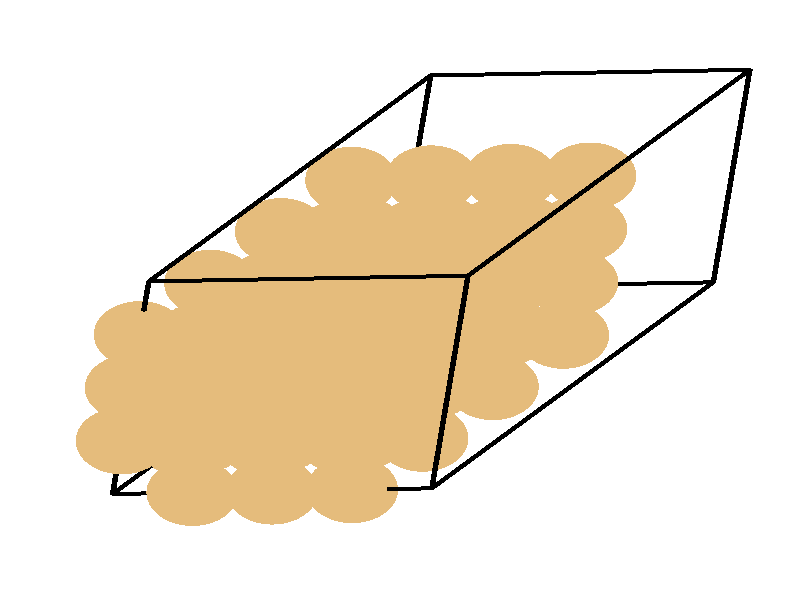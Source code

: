 #include "colors.inc"
#include "finish.inc"

global_settings {assumed_gamma 1 max_trace_level 6}
background {color White}
camera {orthographic
  right -20.35*x up 21.03*y
  direction 1.00*z
  location <0,0,50.00> look_at <0,0,0>}
light_source {<  2.00,   3.00,  40.00> color White
  area_light <0.70, 0, 0>, <0, 0.70, 0>, 3, 3
  adaptive 1 jitter}

#declare simple = finish {phong 0.7}
#declare pale = finish {ambient .5 diffuse .85 roughness .001 specular 0.200 }
#declare intermediate = finish {ambient 0.3 diffuse 0.6 specular 0.10 roughness 0.04 }
#declare vmd = finish {ambient .0 diffuse .65 phong 0.1 phong_size 40. specular 0.500 }
#declare jmol = finish {ambient .2 diffuse .6 specular 1 roughness .001 metallic}
#declare ase2 = finish {ambient 0.05 brilliance 3 diffuse 0.6 metallic specular 0.70 roughness 0.04 reflection 0.15}
#declare ase3 = finish {ambient .15 brilliance 2 diffuse .6 metallic specular 1. roughness .001 reflection .0}
#declare glass = finish {ambient .05 diffuse .3 specular 1. roughness .001}
#declare glass2 = finish {ambient .0 diffuse .3 specular 1. reflection .25 roughness .001}
#declare Rcell = 0.070;
#declare Rbond = 0.100;

#macro atom(LOC, R, COL, TRANS, FIN)
  sphere{LOC, R texture{pigment{color COL transmit TRANS} finish{FIN}}}
#end
#macro constrain(LOC, R, COL, TRANS FIN)
union{torus{R, Rcell rotate 45*z texture{pigment{color COL transmit TRANS} finish{FIN}}}
      torus{R, Rcell rotate -45*z texture{pigment{color COL transmit TRANS} finish{FIN}}}
      translate LOC}
#end

cylinder {< -7.31,  -6.80, -13.19>, < -6.39,   0.65,  -6.23>, Rcell pigment {Black}}
cylinder {<  0.81,  -6.60,  -6.95>, <  1.73,   0.85,   0.01>, Rcell pigment {Black}}
cylinder {<  7.97,   0.62,  -8.11>, <  8.90,   8.07,  -1.15>, Rcell pigment {Black}}
cylinder {< -0.15,   0.42, -14.34>, <  0.78,   7.87,  -7.38>, Rcell pigment {Black}}
cylinder {< -7.31,  -6.80, -13.19>, <  0.81,  -6.60,  -6.95>, Rcell pigment {Black}}
cylinder {< -6.39,   0.65,  -6.23>, <  1.73,   0.85,   0.01>, Rcell pigment {Black}}
cylinder {<  0.78,   7.87,  -7.38>, <  8.90,   8.07,  -1.15>, Rcell pigment {Black}}
cylinder {< -0.15,   0.42, -14.34>, <  7.97,   0.62,  -8.11>, Rcell pigment {Black}}
cylinder {< -7.31,  -6.80, -13.19>, < -0.15,   0.42, -14.34>, Rcell pigment {Black}}
cylinder {< -6.39,   0.65,  -6.23>, <  0.78,   7.87,  -7.38>, Rcell pigment {Black}}
cylinder {<  1.73,   0.85,   0.01>, <  8.90,   8.07,  -1.15>, Rcell pigment {Black}}
cylinder {<  0.81,  -6.60,  -6.95>, <  7.97,   0.62,  -8.11>, Rcell pigment {Black}}
atom(< -5.52,  -5.00, -13.48>, 1.17, rgb <0.78, 0.50, 0.20>, 0.0, ase2) // #0 
atom(< -3.73,  -3.19, -13.77>, 1.17, rgb <0.78, 0.50, 0.20>, 0.0, ase2) // #1 
atom(< -1.94,  -1.39, -14.05>, 1.17, rgb <0.78, 0.50, 0.20>, 0.0, ase2) // #2 
atom(< -5.28,  -6.75, -11.63>, 1.17, rgb <0.78, 0.50, 0.20>, 0.0, ase2) // #3 
atom(< -3.49,  -4.95, -11.92>, 1.17, rgb <0.78, 0.50, 0.20>, 0.0, ase2) // #4 
atom(< -1.70,  -3.14, -12.21>, 1.17, rgb <0.78, 0.50, 0.20>, 0.0, ase2) // #5 
atom(<  0.09,  -1.34, -12.49>, 1.17, rgb <0.78, 0.50, 0.20>, 0.0, ase2) // #6 
atom(< -3.25,  -6.70, -10.07>, 1.17, rgb <0.78, 0.50, 0.20>, 0.0, ase2) // #7 
atom(< -1.46,  -4.90, -10.36>, 1.17, rgb <0.78, 0.50, 0.20>, 0.0, ase2) // #8 
atom(<  0.33,  -3.09, -10.65>, 1.17, rgb <0.78, 0.50, 0.20>, 0.0, ase2) // #9 
atom(<  2.12,  -1.29, -10.94>, 1.17, rgb <0.78, 0.50, 0.20>, 0.0, ase2) // #10 
atom(< -1.22,  -6.65,  -8.51>, 1.17, rgb <0.78, 0.50, 0.20>, 0.0, ase2) // #11 
atom(<  0.57,  -4.85,  -8.80>, 1.17, rgb <0.78, 0.50, 0.20>, 0.0, ase2) // #12 
atom(<  2.36,  -3.04,  -9.09>, 1.17, rgb <0.78, 0.50, 0.20>, 0.0, ase2) // #13 
atom(<  4.15,  -1.24,  -9.38>, 1.17, rgb <0.78, 0.50, 0.20>, 0.0, ase2) // #14 
atom(< -7.08,  -4.94, -11.45>, 1.17, rgb <0.78, 0.50, 0.20>, 0.0, ase2) // #15 
atom(< -5.29,  -3.14, -11.74>, 1.17, rgb <0.78, 0.50, 0.20>, 0.0, ase2) // #16 
atom(< -3.50,  -1.33, -12.03>, 1.17, rgb <0.78, 0.50, 0.20>, 0.0, ase2) // #17 
atom(< -1.71,   0.48, -12.31>, 1.17, rgb <0.78, 0.50, 0.20>, 0.0, ase2) // #18 
atom(< -5.05,  -4.89,  -9.89>, 1.17, rgb <0.78, 0.50, 0.20>, 0.0, ase2) // #19 
atom(< -3.26,  -3.08, -10.18>, 1.17, rgb <0.78, 0.50, 0.20>, 0.0, ase2) // #20 
atom(< -1.47,  -1.28, -10.47>, 1.17, rgb <0.78, 0.50, 0.20>, 0.0, ase2) // #21 
atom(<  0.32,   0.53, -10.75>, 1.17, rgb <0.78, 0.50, 0.20>, 0.0, ase2) // #22 
atom(< -3.02,  -4.84,  -8.33>, 1.17, rgb <0.78, 0.50, 0.20>, 0.0, ase2) // #23 
atom(< -1.23,  -3.03,  -8.62>, 1.17, rgb <0.78, 0.50, 0.20>, 0.0, ase2) // #24 
atom(<  0.56,  -1.23,  -8.91>, 1.17, rgb <0.78, 0.50, 0.20>, 0.0, ase2) // #25 
atom(<  2.35,   0.58,  -9.20>, 1.17, rgb <0.78, 0.50, 0.20>, 0.0, ase2) // #26 
atom(< -0.99,  -4.79,  -6.77>, 1.17, rgb <0.78, 0.50, 0.20>, 0.0, ase2) // #27 
atom(<  0.80,  -2.98,  -7.06>, 1.17, rgb <0.78, 0.50, 0.20>, 0.0, ase2) // #28 
atom(<  2.59,  -1.18,  -7.35>, 1.17, rgb <0.78, 0.50, 0.20>, 0.0, ase2) // #29 
atom(<  4.38,   0.63,  -7.64>, 1.17, rgb <0.78, 0.50, 0.20>, 0.0, ase2) // #30 
atom(< -6.85,  -3.08,  -9.71>, 1.17, rgb <0.78, 0.50, 0.20>, 0.0, ase2) // #31 
atom(< -5.06,  -1.27, -10.00>, 1.17, rgb <0.78, 0.50, 0.20>, 0.0, ase2) // #32 
atom(< -3.27,   0.53, -10.29>, 1.17, rgb <0.78, 0.50, 0.20>, 0.0, ase2) // #33 
atom(< -1.47,   2.34, -10.57>, 1.17, rgb <0.78, 0.50, 0.20>, 0.0, ase2) // #34 
atom(< -4.82,  -3.03,  -8.15>, 1.17, rgb <0.78, 0.50, 0.20>, 0.0, ase2) // #35 
atom(< -3.03,  -1.22,  -8.44>, 1.17, rgb <0.78, 0.50, 0.20>, 0.0, ase2) // #36 
atom(< -1.24,   0.58,  -8.73>, 1.17, rgb <0.78, 0.50, 0.20>, 0.0, ase2) // #37 
atom(<  0.55,   2.39,  -9.02>, 1.17, rgb <0.78, 0.50, 0.20>, 0.0, ase2) // #38 
atom(< -2.79,  -2.98,  -6.59>, 1.17, rgb <0.78, 0.50, 0.20>, 0.0, ase2) // #39 
atom(< -1.00,  -1.17,  -6.88>, 1.17, rgb <0.78, 0.50, 0.20>, 0.0, ase2) // #40 
atom(<  0.79,   0.63,  -7.17>, 1.17, rgb <0.78, 0.50, 0.20>, 0.0, ase2) // #41 
atom(<  2.58,   2.44,  -7.46>, 1.17, rgb <0.78, 0.50, 0.20>, 0.0, ase2) // #42 
atom(< -0.76,  -2.93,  -5.03>, 1.17, rgb <0.78, 0.50, 0.20>, 0.0, ase2) // #43 
atom(<  1.03,  -1.12,  -5.32>, 1.17, rgb <0.78, 0.50, 0.20>, 0.0, ase2) // #44 
atom(<  2.82,   0.69,  -5.61>, 1.17, rgb <0.78, 0.50, 0.20>, 0.0, ase2) // #45 
atom(<  4.61,   2.49,  -5.90>, 1.17, rgb <0.78, 0.50, 0.20>, 0.0, ase2) // #46 
atom(< -6.62,  -1.21,  -7.97>, 1.17, rgb <0.78, 0.50, 0.20>, 0.0, ase2) // #47 
atom(< -4.83,   0.59,  -8.26>, 1.17, rgb <0.78, 0.50, 0.20>, 0.0, ase2) // #48 
atom(< -3.03,   2.40,  -8.55>, 1.17, rgb <0.78, 0.50, 0.20>, 0.0, ase2) // #49 
atom(< -1.24,   4.20,  -8.83>, 1.17, rgb <0.78, 0.50, 0.20>, 0.0, ase2) // #50 
atom(< -4.59,  -1.16,  -6.41>, 1.17, rgb <0.78, 0.50, 0.20>, 0.0, ase2) // #51 
atom(< -2.80,   0.64,  -6.70>, 1.17, rgb <0.78, 0.50, 0.20>, 0.0, ase2) // #52 
atom(< -1.01,   2.45,  -6.99>, 1.17, rgb <0.78, 0.50, 0.20>, 0.0, ase2) // #53 
atom(<  0.79,   4.25,  -7.28>, 1.17, rgb <0.78, 0.50, 0.20>, 0.0, ase2) // #54 
atom(< -2.56,  -1.11,  -4.85>, 1.17, rgb <0.78, 0.50, 0.20>, 0.0, ase2) // #55 
atom(< -0.77,   0.69,  -5.14>, 1.17, rgb <0.78, 0.50, 0.20>, 0.0, ase2) // #56 
atom(<  1.02,   2.50,  -5.43>, 1.17, rgb <0.78, 0.50, 0.20>, 0.0, ase2) // #57 
atom(<  2.82,   4.30,  -5.72>, 1.17, rgb <0.78, 0.50, 0.20>, 0.0, ase2) // #58 
atom(< -0.53,  -1.06,  -3.29>, 1.17, rgb <0.78, 0.50, 0.20>, 0.0, ase2) // #59 
atom(<  1.26,   0.74,  -3.58>, 1.17, rgb <0.78, 0.50, 0.20>, 0.0, ase2) // #60 
atom(<  3.05,   2.55,  -3.87>, 1.17, rgb <0.78, 0.50, 0.20>, 0.0, ase2) // #61 
atom(<  4.84,   4.35,  -4.16>, 1.17, rgb <0.78, 0.50, 0.20>, 0.0, ase2) // #62 

